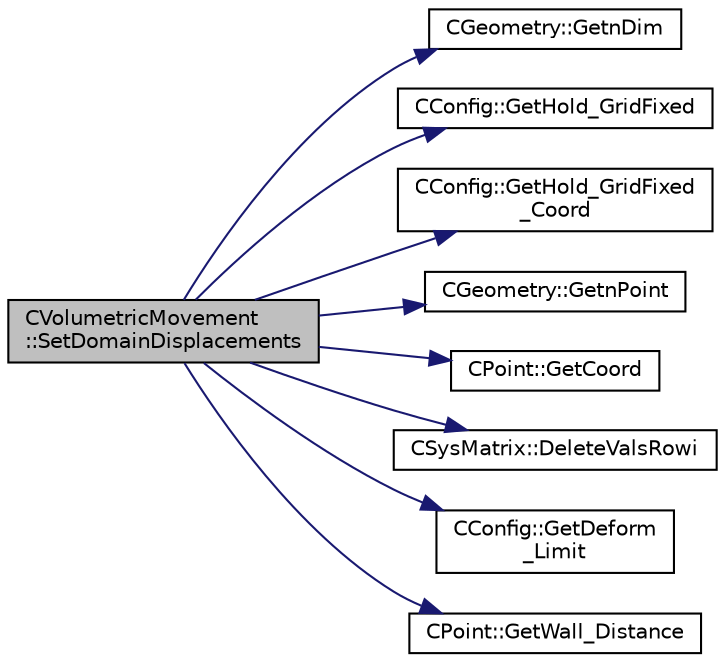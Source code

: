 digraph "CVolumetricMovement::SetDomainDisplacements"
{
  edge [fontname="Helvetica",fontsize="10",labelfontname="Helvetica",labelfontsize="10"];
  node [fontname="Helvetica",fontsize="10",shape=record];
  rankdir="LR";
  Node712 [label="CVolumetricMovement\l::SetDomainDisplacements",height=0.2,width=0.4,color="black", fillcolor="grey75", style="filled", fontcolor="black"];
  Node712 -> Node713 [color="midnightblue",fontsize="10",style="solid",fontname="Helvetica"];
  Node713 [label="CGeometry::GetnDim",height=0.2,width=0.4,color="black", fillcolor="white", style="filled",URL="$class_c_geometry.html#a2af01006c0c4f74ba089582f1a3587fe",tooltip="Get number of coordinates. "];
  Node712 -> Node714 [color="midnightblue",fontsize="10",style="solid",fontname="Helvetica"];
  Node714 [label="CConfig::GetHold_GridFixed",height=0.2,width=0.4,color="black", fillcolor="white", style="filled",URL="$class_c_config.html#a2dcb568d527ac288f96fcee8dd2f560d",tooltip="Provides information about the the nodes that are going to be moved on a deformation volumetric grid ..."];
  Node712 -> Node715 [color="midnightblue",fontsize="10",style="solid",fontname="Helvetica"];
  Node715 [label="CConfig::GetHold_GridFixed\l_Coord",height=0.2,width=0.4,color="black", fillcolor="white", style="filled",URL="$class_c_config.html#a35ecc21206dd77c1bda88e87d5c0c98c",tooltip="Get the coordinates where of the box where the grid is going to be deformed. "];
  Node712 -> Node716 [color="midnightblue",fontsize="10",style="solid",fontname="Helvetica"];
  Node716 [label="CGeometry::GetnPoint",height=0.2,width=0.4,color="black", fillcolor="white", style="filled",URL="$class_c_geometry.html#aa68b666b38f4d2c7021736ae86940f44",tooltip="Get number of points. "];
  Node712 -> Node717 [color="midnightblue",fontsize="10",style="solid",fontname="Helvetica"];
  Node717 [label="CPoint::GetCoord",height=0.2,width=0.4,color="black", fillcolor="white", style="filled",URL="$class_c_point.html#a95fe081d22e96e190cb3edcbf0d6525f",tooltip="Get the coordinates dor the control volume. "];
  Node712 -> Node718 [color="midnightblue",fontsize="10",style="solid",fontname="Helvetica"];
  Node718 [label="CSysMatrix::DeleteValsRowi",height=0.2,width=0.4,color="black", fillcolor="white", style="filled",URL="$class_c_sys_matrix.html#a9473b0224c9b9a2749571db0bbd22a70",tooltip="Deletes the values of the row i of the sparse matrix. "];
  Node712 -> Node719 [color="midnightblue",fontsize="10",style="solid",fontname="Helvetica"];
  Node719 [label="CConfig::GetDeform\l_Limit",height=0.2,width=0.4,color="black", fillcolor="white", style="filled",URL="$class_c_config.html#ae1891a77ff85026bc7c8490966e4e898",tooltip="Get limit for the volumetric deformation. "];
  Node712 -> Node720 [color="midnightblue",fontsize="10",style="solid",fontname="Helvetica"];
  Node720 [label="CPoint::GetWall_Distance",height=0.2,width=0.4,color="black", fillcolor="white", style="filled",URL="$class_c_point.html#a2ec241bcb847e4bae03e8df907a18b15",tooltip="Get the value of the distance to the nearest wall. "];
}

